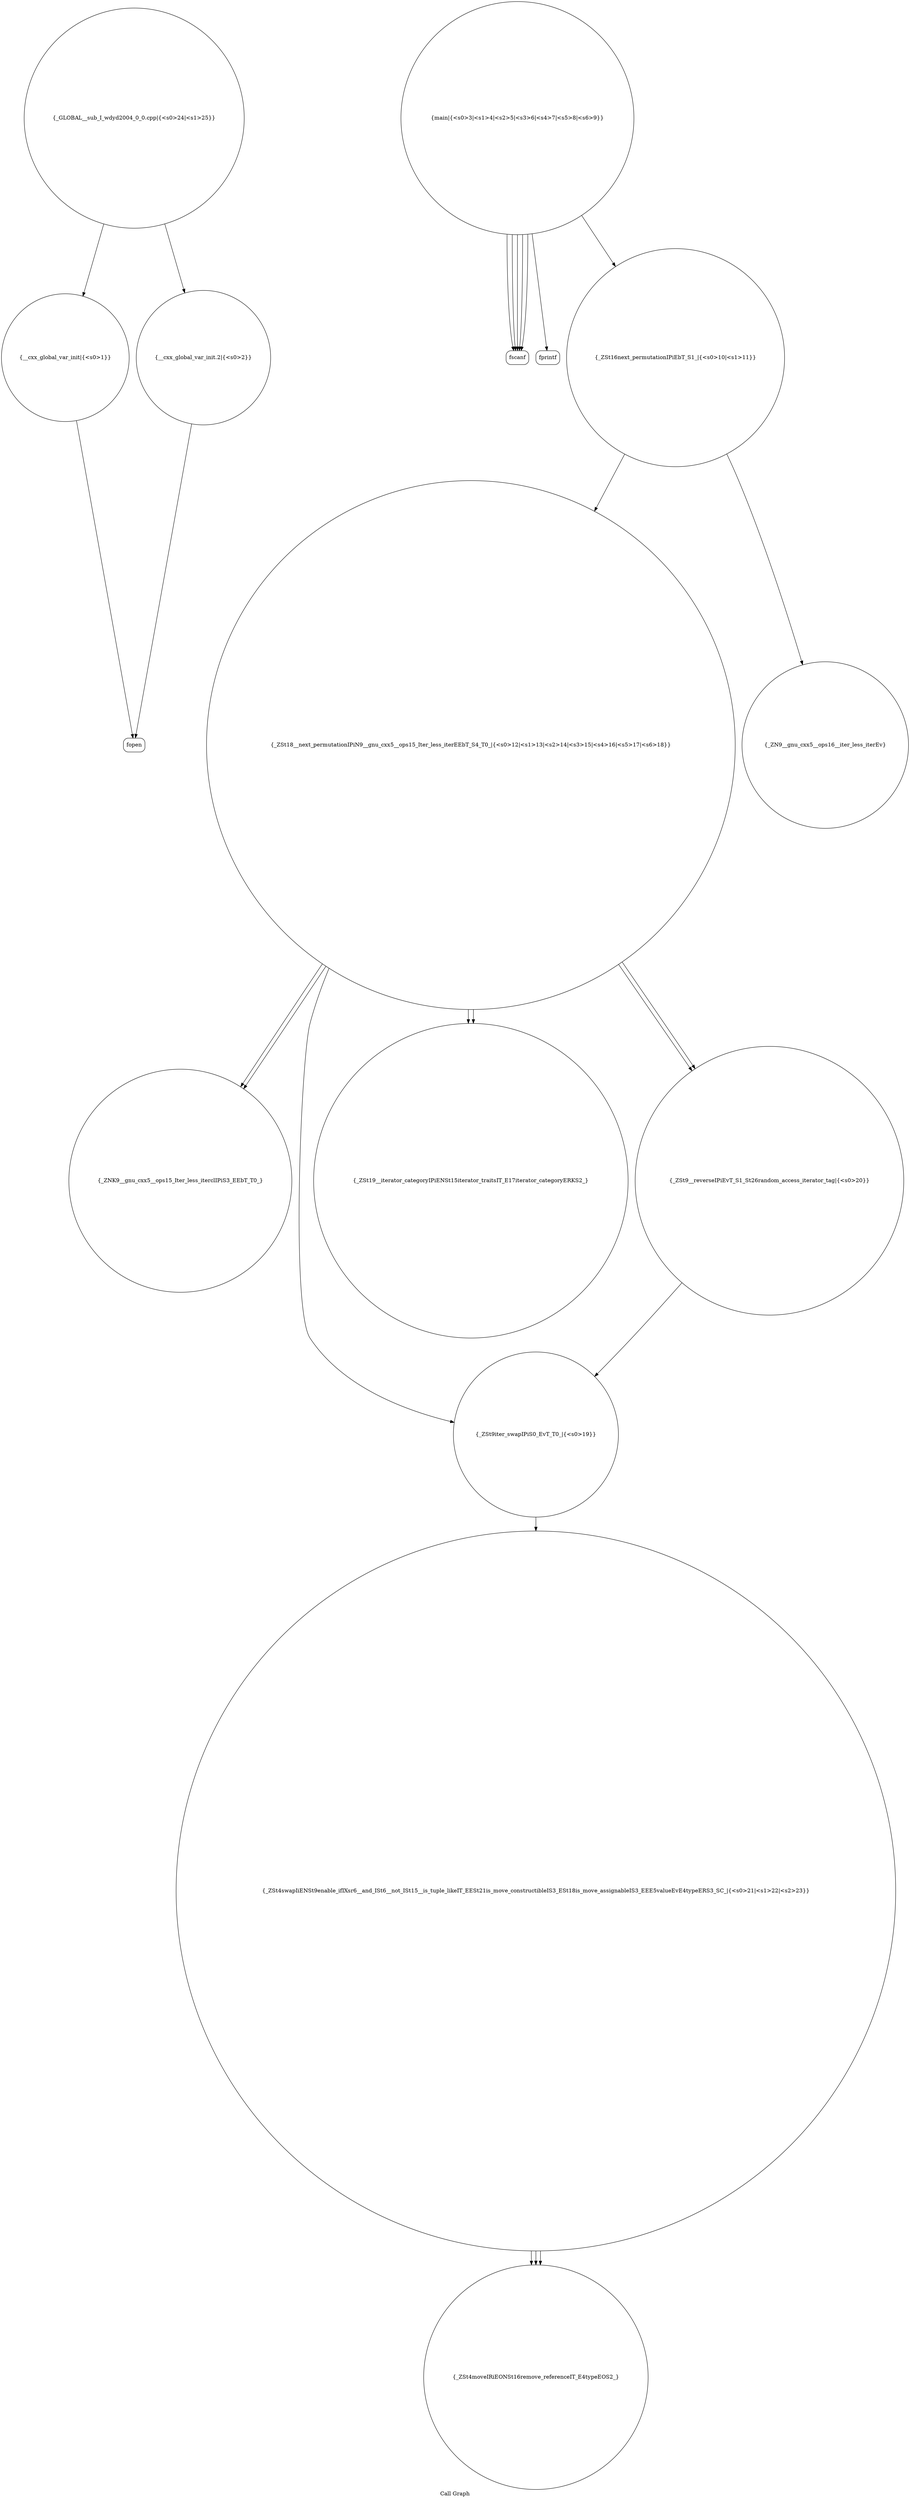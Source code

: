 digraph "Call Graph" {
	label="Call Graph";

	Node0x555962b7ce60 [shape=record,shape=circle,label="{__cxx_global_var_init|{<s0>1}}"];
	Node0x555962b7ce60:s0 -> Node0x555962b7d2f0[color=black];
	Node0x555962b7d5f0 [shape=record,shape=circle,label="{_ZSt18__next_permutationIPiN9__gnu_cxx5__ops15_Iter_less_iterEEbT_S4_T0_|{<s0>12|<s1>13|<s2>14|<s3>15|<s4>16|<s5>17|<s6>18}}"];
	Node0x555962b7d5f0:s0 -> Node0x555962b7d6f0[color=black];
	Node0x555962b7d5f0:s1 -> Node0x555962b7d6f0[color=black];
	Node0x555962b7d5f0:s2 -> Node0x555962b7d770[color=black];
	Node0x555962b7d5f0:s3 -> Node0x555962b7d870[color=black];
	Node0x555962b7d5f0:s4 -> Node0x555962b7d7f0[color=black];
	Node0x555962b7d5f0:s5 -> Node0x555962b7d870[color=black];
	Node0x555962b7d5f0:s6 -> Node0x555962b7d7f0[color=black];
	Node0x555962b7d970 [shape=record,shape=circle,label="{_ZSt4moveIRiEONSt16remove_referenceIT_E4typeEOS2_}"];
	Node0x555962b7d370 [shape=record,shape=circle,label="{__cxx_global_var_init.2|{<s0>2}}"];
	Node0x555962b7d370:s0 -> Node0x555962b7d2f0[color=black];
	Node0x555962b7d6f0 [shape=record,shape=circle,label="{_ZNK9__gnu_cxx5__ops15_Iter_less_iterclIPiS3_EEbT_T0_}"];
	Node0x555962b7d470 [shape=record,shape=Mrecord,label="{fscanf}"];
	Node0x555962b7d7f0 [shape=record,shape=circle,label="{_ZSt9__reverseIPiEvT_S1_St26random_access_iterator_tag|{<s0>20}}"];
	Node0x555962b7d7f0:s0 -> Node0x555962b7d770[color=black];
	Node0x555962b7d570 [shape=record,shape=Mrecord,label="{fprintf}"];
	Node0x555962b7d8f0 [shape=record,shape=circle,label="{_ZSt4swapIiENSt9enable_ifIXsr6__and_ISt6__not_ISt15__is_tuple_likeIT_EESt21is_move_constructibleIS3_ESt18is_move_assignableIS3_EEE5valueEvE4typeERS3_SC_|{<s0>21|<s1>22|<s2>23}}"];
	Node0x555962b7d8f0:s0 -> Node0x555962b7d970[color=black];
	Node0x555962b7d8f0:s1 -> Node0x555962b7d970[color=black];
	Node0x555962b7d8f0:s2 -> Node0x555962b7d970[color=black];
	Node0x555962b7d2f0 [shape=record,shape=Mrecord,label="{fopen}"];
	Node0x555962b7d670 [shape=record,shape=circle,label="{_ZN9__gnu_cxx5__ops16__iter_less_iterEv}"];
	Node0x555962b7d9f0 [shape=record,shape=circle,label="{_GLOBAL__sub_I_wdyd2004_0_0.cpp|{<s0>24|<s1>25}}"];
	Node0x555962b7d9f0:s0 -> Node0x555962b7ce60[color=black];
	Node0x555962b7d9f0:s1 -> Node0x555962b7d370[color=black];
	Node0x555962b7d3f0 [shape=record,shape=circle,label="{main|{<s0>3|<s1>4|<s2>5|<s3>6|<s4>7|<s5>8|<s6>9}}"];
	Node0x555962b7d3f0:s0 -> Node0x555962b7d470[color=black];
	Node0x555962b7d3f0:s1 -> Node0x555962b7d470[color=black];
	Node0x555962b7d3f0:s2 -> Node0x555962b7d470[color=black];
	Node0x555962b7d3f0:s3 -> Node0x555962b7d470[color=black];
	Node0x555962b7d3f0:s4 -> Node0x555962b7d470[color=black];
	Node0x555962b7d3f0:s5 -> Node0x555962b7d4f0[color=black];
	Node0x555962b7d3f0:s6 -> Node0x555962b7d570[color=black];
	Node0x555962b7d770 [shape=record,shape=circle,label="{_ZSt9iter_swapIPiS0_EvT_T0_|{<s0>19}}"];
	Node0x555962b7d770:s0 -> Node0x555962b7d8f0[color=black];
	Node0x555962b7d4f0 [shape=record,shape=circle,label="{_ZSt16next_permutationIPiEbT_S1_|{<s0>10|<s1>11}}"];
	Node0x555962b7d4f0:s0 -> Node0x555962b7d670[color=black];
	Node0x555962b7d4f0:s1 -> Node0x555962b7d5f0[color=black];
	Node0x555962b7d870 [shape=record,shape=circle,label="{_ZSt19__iterator_categoryIPiENSt15iterator_traitsIT_E17iterator_categoryERKS2_}"];
}
